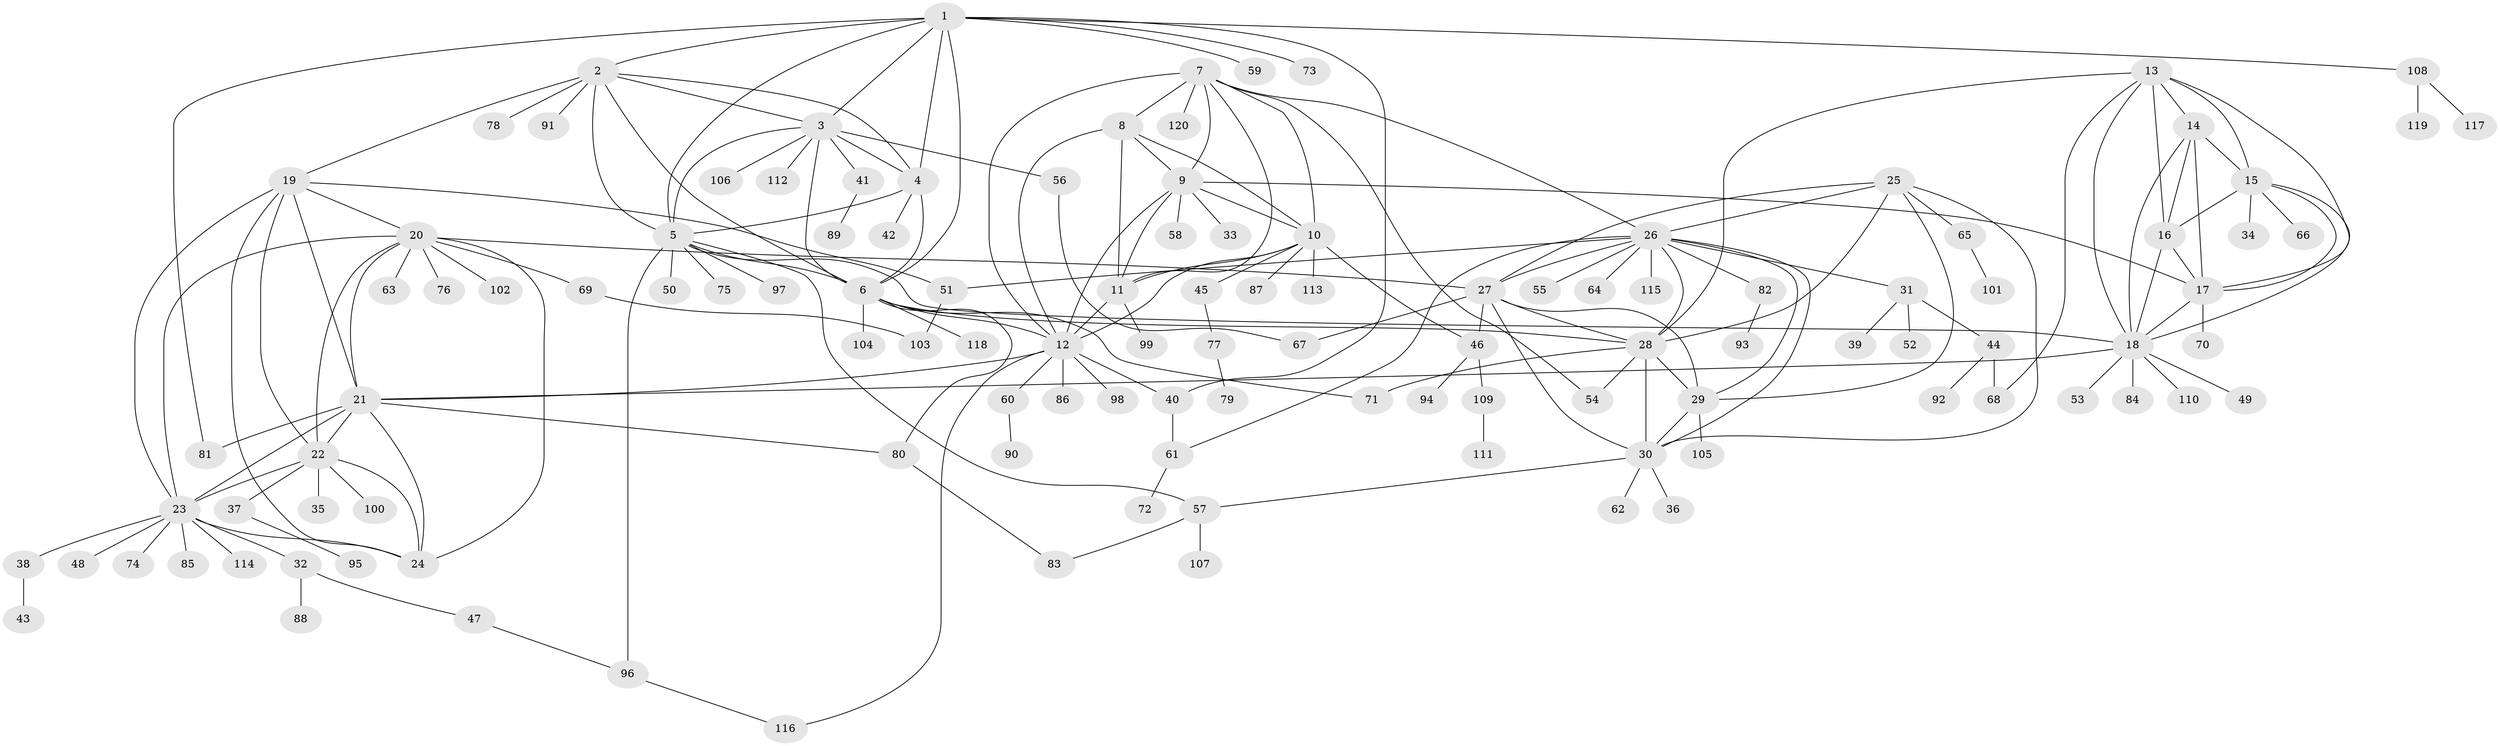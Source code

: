 // coarse degree distribution, {9: 0.03488372093023256, 7: 0.05813953488372093, 8: 0.023255813953488372, 5: 0.046511627906976744, 10: 0.046511627906976744, 11: 0.03488372093023256, 3: 0.10465116279069768, 4: 0.023255813953488372, 2: 0.20930232558139536, 1: 0.4186046511627907}
// Generated by graph-tools (version 1.1) at 2025/52/03/04/25 22:52:07]
// undirected, 120 vertices, 190 edges
graph export_dot {
  node [color=gray90,style=filled];
  1;
  2;
  3;
  4;
  5;
  6;
  7;
  8;
  9;
  10;
  11;
  12;
  13;
  14;
  15;
  16;
  17;
  18;
  19;
  20;
  21;
  22;
  23;
  24;
  25;
  26;
  27;
  28;
  29;
  30;
  31;
  32;
  33;
  34;
  35;
  36;
  37;
  38;
  39;
  40;
  41;
  42;
  43;
  44;
  45;
  46;
  47;
  48;
  49;
  50;
  51;
  52;
  53;
  54;
  55;
  56;
  57;
  58;
  59;
  60;
  61;
  62;
  63;
  64;
  65;
  66;
  67;
  68;
  69;
  70;
  71;
  72;
  73;
  74;
  75;
  76;
  77;
  78;
  79;
  80;
  81;
  82;
  83;
  84;
  85;
  86;
  87;
  88;
  89;
  90;
  91;
  92;
  93;
  94;
  95;
  96;
  97;
  98;
  99;
  100;
  101;
  102;
  103;
  104;
  105;
  106;
  107;
  108;
  109;
  110;
  111;
  112;
  113;
  114;
  115;
  116;
  117;
  118;
  119;
  120;
  1 -- 2;
  1 -- 3;
  1 -- 4;
  1 -- 5;
  1 -- 6;
  1 -- 40;
  1 -- 59;
  1 -- 73;
  1 -- 81;
  1 -- 108;
  2 -- 3;
  2 -- 4;
  2 -- 5;
  2 -- 6;
  2 -- 19;
  2 -- 78;
  2 -- 91;
  3 -- 4;
  3 -- 5;
  3 -- 6;
  3 -- 41;
  3 -- 56;
  3 -- 106;
  3 -- 112;
  4 -- 5;
  4 -- 6;
  4 -- 42;
  5 -- 6;
  5 -- 18;
  5 -- 50;
  5 -- 57;
  5 -- 75;
  5 -- 96;
  5 -- 97;
  6 -- 12;
  6 -- 28;
  6 -- 71;
  6 -- 80;
  6 -- 104;
  6 -- 118;
  7 -- 8;
  7 -- 9;
  7 -- 10;
  7 -- 11;
  7 -- 12;
  7 -- 26;
  7 -- 54;
  7 -- 120;
  8 -- 9;
  8 -- 10;
  8 -- 11;
  8 -- 12;
  9 -- 10;
  9 -- 11;
  9 -- 12;
  9 -- 17;
  9 -- 33;
  9 -- 58;
  10 -- 11;
  10 -- 12;
  10 -- 45;
  10 -- 46;
  10 -- 87;
  10 -- 113;
  11 -- 12;
  11 -- 99;
  12 -- 21;
  12 -- 40;
  12 -- 60;
  12 -- 86;
  12 -- 98;
  12 -- 116;
  13 -- 14;
  13 -- 15;
  13 -- 16;
  13 -- 17;
  13 -- 18;
  13 -- 28;
  13 -- 68;
  14 -- 15;
  14 -- 16;
  14 -- 17;
  14 -- 18;
  15 -- 16;
  15 -- 17;
  15 -- 18;
  15 -- 34;
  15 -- 66;
  16 -- 17;
  16 -- 18;
  17 -- 18;
  17 -- 70;
  18 -- 21;
  18 -- 49;
  18 -- 53;
  18 -- 84;
  18 -- 110;
  19 -- 20;
  19 -- 21;
  19 -- 22;
  19 -- 23;
  19 -- 24;
  19 -- 51;
  20 -- 21;
  20 -- 22;
  20 -- 23;
  20 -- 24;
  20 -- 27;
  20 -- 63;
  20 -- 69;
  20 -- 76;
  20 -- 102;
  21 -- 22;
  21 -- 23;
  21 -- 24;
  21 -- 80;
  21 -- 81;
  22 -- 23;
  22 -- 24;
  22 -- 35;
  22 -- 37;
  22 -- 100;
  23 -- 24;
  23 -- 32;
  23 -- 38;
  23 -- 48;
  23 -- 74;
  23 -- 85;
  23 -- 114;
  25 -- 26;
  25 -- 27;
  25 -- 28;
  25 -- 29;
  25 -- 30;
  25 -- 65;
  26 -- 27;
  26 -- 28;
  26 -- 29;
  26 -- 30;
  26 -- 31;
  26 -- 51;
  26 -- 55;
  26 -- 61;
  26 -- 64;
  26 -- 82;
  26 -- 115;
  27 -- 28;
  27 -- 29;
  27 -- 30;
  27 -- 46;
  27 -- 67;
  28 -- 29;
  28 -- 30;
  28 -- 54;
  28 -- 71;
  29 -- 30;
  29 -- 105;
  30 -- 36;
  30 -- 57;
  30 -- 62;
  31 -- 39;
  31 -- 44;
  31 -- 52;
  32 -- 47;
  32 -- 88;
  37 -- 95;
  38 -- 43;
  40 -- 61;
  41 -- 89;
  44 -- 68;
  44 -- 92;
  45 -- 77;
  46 -- 94;
  46 -- 109;
  47 -- 96;
  51 -- 103;
  56 -- 67;
  57 -- 83;
  57 -- 107;
  60 -- 90;
  61 -- 72;
  65 -- 101;
  69 -- 103;
  77 -- 79;
  80 -- 83;
  82 -- 93;
  96 -- 116;
  108 -- 117;
  108 -- 119;
  109 -- 111;
}
